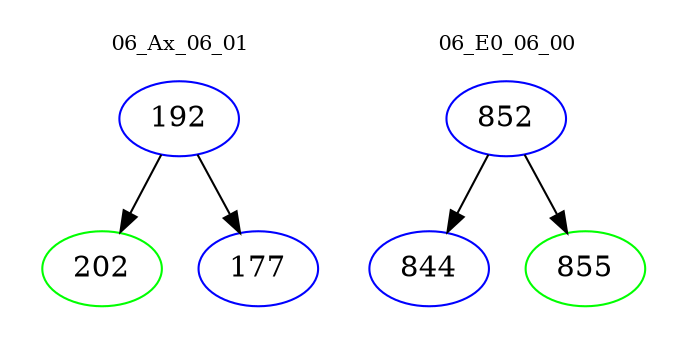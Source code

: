 digraph{
subgraph cluster_0 {
color = white
label = "06_Ax_06_01";
fontsize=10;
T0_192 [label="192", color="blue"]
T0_192 -> T0_202 [color="black"]
T0_202 [label="202", color="green"]
T0_192 -> T0_177 [color="black"]
T0_177 [label="177", color="blue"]
}
subgraph cluster_1 {
color = white
label = "06_E0_06_00";
fontsize=10;
T1_852 [label="852", color="blue"]
T1_852 -> T1_844 [color="black"]
T1_844 [label="844", color="blue"]
T1_852 -> T1_855 [color="black"]
T1_855 [label="855", color="green"]
}
}
